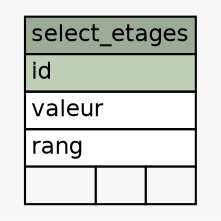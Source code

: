 // dot 2.26.3 on Linux 3.2.0-4-amd64
// SchemaSpy rev 590
digraph "select_etages" {
  graph [
    rankdir="RL"
    bgcolor="#f7f7f7"
    nodesep="0.18"
    ranksep="0.46"
    fontname="Helvetica"
    fontsize="11"
  ];
  node [
    fontname="Helvetica"
    fontsize="11"
    shape="plaintext"
  ];
  edge [
    arrowsize="0.8"
  ];
  "select_etages" [
    label=<
    <TABLE BORDER="0" CELLBORDER="1" CELLSPACING="0" BGCOLOR="#ffffff">
      <TR><TD COLSPAN="3" BGCOLOR="#9bab96" ALIGN="CENTER">select_etages</TD></TR>
      <TR><TD PORT="id" COLSPAN="3" BGCOLOR="#bed1b8" ALIGN="LEFT">id</TD></TR>
      <TR><TD PORT="valeur" COLSPAN="3" ALIGN="LEFT">valeur</TD></TR>
      <TR><TD PORT="rang" COLSPAN="3" ALIGN="LEFT">rang</TD></TR>
      <TR><TD ALIGN="LEFT" BGCOLOR="#f7f7f7">  </TD><TD ALIGN="RIGHT" BGCOLOR="#f7f7f7">  </TD><TD ALIGN="RIGHT" BGCOLOR="#f7f7f7">  </TD></TR>
    </TABLE>>
    URL="tables/select_etages.html"
    tooltip="select_etages"
  ];
}
